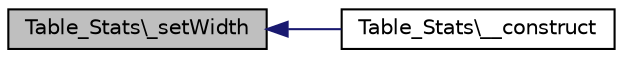 digraph G
{
  edge [fontname="Helvetica",fontsize="10",labelfontname="Helvetica",labelfontsize="10"];
  node [fontname="Helvetica",fontsize="10",shape=record];
  rankdir="LR";
  Node1 [label="Table_Stats\\_setWidth",height=0.2,width=0.4,color="black", fillcolor="grey75", style="filled" fontcolor="black"];
  Node1 -> Node2 [dir="back",color="midnightblue",fontsize="10",style="solid",fontname="Helvetica"];
  Node2 [label="Table_Stats\\__construct",height=0.2,width=0.4,color="black", fillcolor="white", style="filled",URL="$classTable__Stats.html#a4c392807b9fe86e64357ea030173f0f7",tooltip="The &quot;Table_Stats&quot; constructor."];
}
